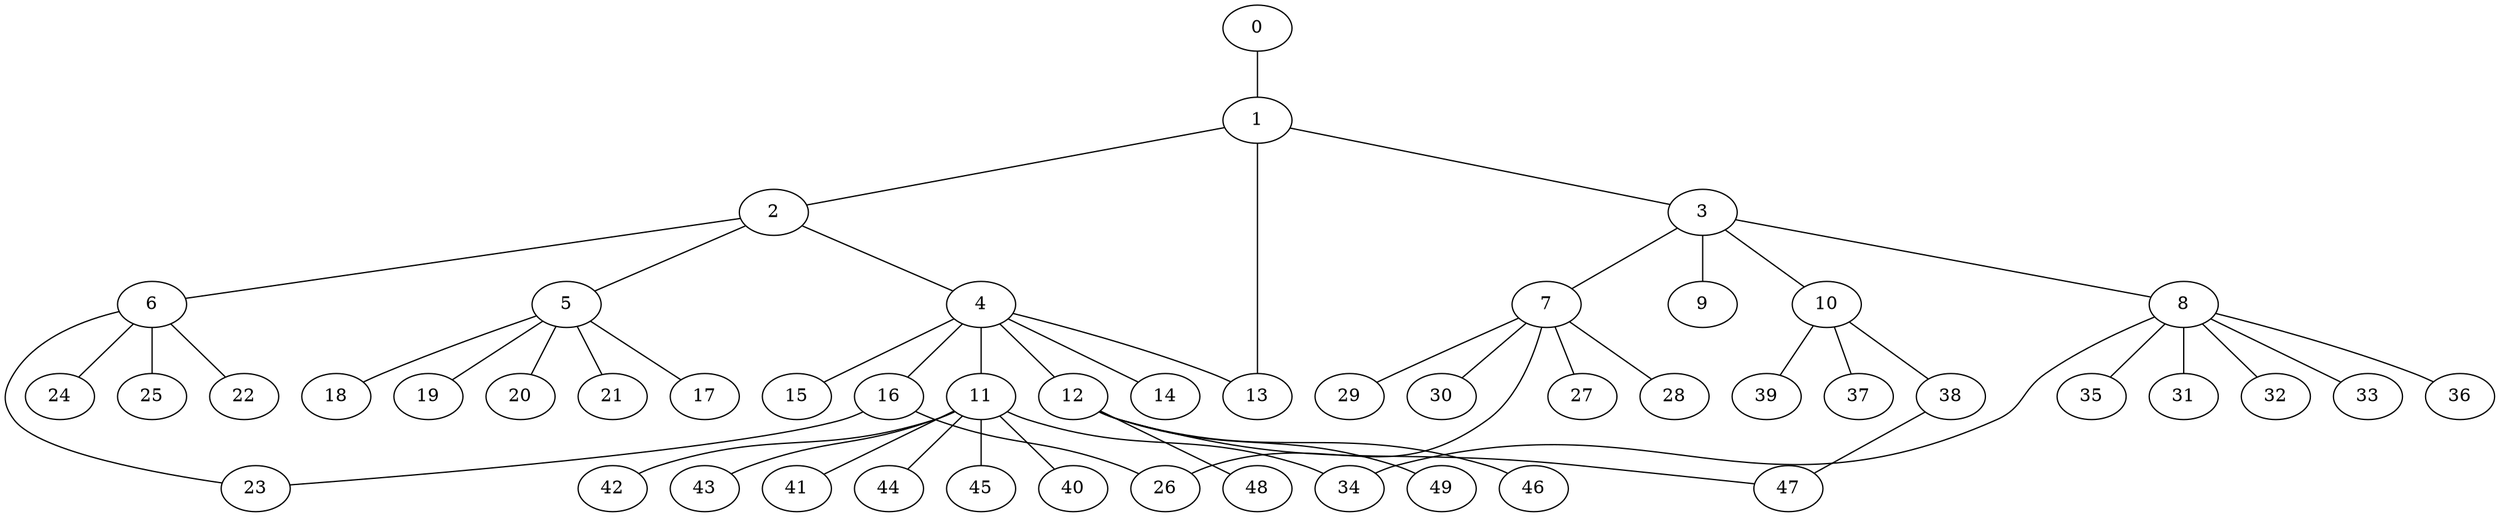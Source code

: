 
graph graphname {
    0 -- 1
1 -- 2
1 -- 3
1 -- 13
2 -- 4
2 -- 5
2 -- 6
3 -- 8
3 -- 10
3 -- 9
3 -- 7
4 -- 11
4 -- 12
4 -- 13
4 -- 14
4 -- 15
4 -- 16
5 -- 17
5 -- 18
5 -- 19
5 -- 20
5 -- 21
6 -- 24
6 -- 25
6 -- 22
6 -- 23
7 -- 26
7 -- 27
7 -- 28
7 -- 29
7 -- 30
8 -- 32
8 -- 33
8 -- 34
8 -- 36
8 -- 35
8 -- 31
10 -- 37
10 -- 38
10 -- 39
11 -- 40
11 -- 41
11 -- 42
11 -- 43
11 -- 44
11 -- 45
11 -- 34
12 -- 48
12 -- 49
12 -- 46
12 -- 47
16 -- 26
16 -- 23
38 -- 47

}
